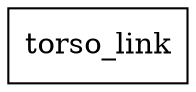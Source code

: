 digraph G {
node [shape=box];
"torso_link" [label="torso_link"];
node [shape=ellipse, color=blue, fontcolor=blue];
}
